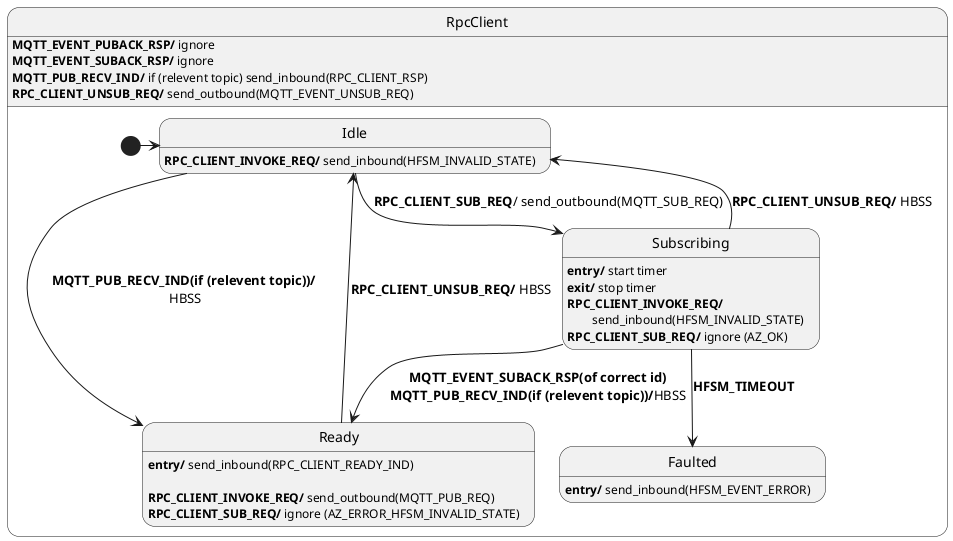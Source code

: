 @startuml
' ignore these as handled outside of this diagram: MQTT_EVENT_CONNECT_REQ, MQTT_EVENT_CONNECT_RSP, MQTT_EVENT_DISCONNECT_REQ, MQTT_EVENT_DISCONNECT_RSP
' Assumptions:
' 0. Unknown events are forwarded (in their original direction, either inbound or outbound).
' 1. If RPC_CLIENT_READY_IND hasn't already been sent, RPC_CLIENT_SUB_REQ is guaranteed to respond with either RPC_CLIENT_READY_IND, or HFSM_EVENT_ERROR if the subscribe request timed out.
' 2. RPC_CLIENT_READY_IND will not be sent more than once unless the client unsubscribes or gets disconnected
' 3. RPC_CLIENT_INVOKE_REQ is guaranteed to respond with MQTT_EVENT_PUBACK_RSP if the API call succeeds (?)
' 4. HBSS = Handle By Super State
' 5. send_inbound, send_outbound are used to send information to the app and network respectively.

state RpcClient {
  state Idle
  Idle : <b>RPC_CLIENT_INVOKE_REQ/</b> send_inbound(HFSM_INVALID_STATE)

  state Faulted
  Faulted : <b>entry/</b> send_inbound(HFSM_EVENT_ERROR)
    
  state Subscribing
  Subscribing : <b>entry/</b> start timer
  Subscribing : <b>exit/</b> stop timer
  Subscribing : <b>RPC_CLIENT_INVOKE_REQ/</b>\n\tsend_inbound(HFSM_INVALID_STATE)
  Subscribing : <b>RPC_CLIENT_SUB_REQ/</b> ignore (AZ_OK) 
  
  state Ready
  Ready : <b>entry/</b> send_inbound(RPC_CLIENT_READY_IND)\n
  Ready : <b>RPC_CLIENT_INVOKE_REQ/</b> send_outbound(MQTT_PUB_REQ)
  Ready : <b>RPC_CLIENT_SUB_REQ/</b> ignore (AZ_ERROR_HFSM_INVALID_STATE)

  [*] -> Idle
  Idle --> Subscribing : <b>RPC_CLIENT_SUB_REQ</b>/ send_outbound(MQTT_SUB_REQ)
  Idle -> Ready : <b>MQTT_PUB_RECV_IND(if (relevent topic))/</b>\n HBSS
  Subscribing --> Faulted : <b>HFSM_TIMEOUT</b>
  Subscribing --> Ready : <b>MQTT_EVENT_SUBACK_RSP(of correct id)</b>\n<b>MQTT_PUB_RECV_IND(if (relevent topic))/</b>HBSS
  Ready --> Idle : <b>RPC_CLIENT_UNSUB_REQ/</b> HBSS
  Subscribing --> Idle : <b>RPC_CLIENT_UNSUB_REQ/</b> HBSS


}
RpcClient : <b>MQTT_EVENT_PUBACK_RSP/</b> ignore
RpcClient : <b>MQTT_EVENT_SUBACK_RSP/</b> ignore
RpcClient : <b>MQTT_PUB_RECV_IND/</b> if (relevent topic) send_inbound(RPC_CLIENT_RSP)
RpcClient : <b>RPC_CLIENT_UNSUB_REQ/</b> send_outbound(MQTT_EVENT_UNSUB_REQ)

@enduml
